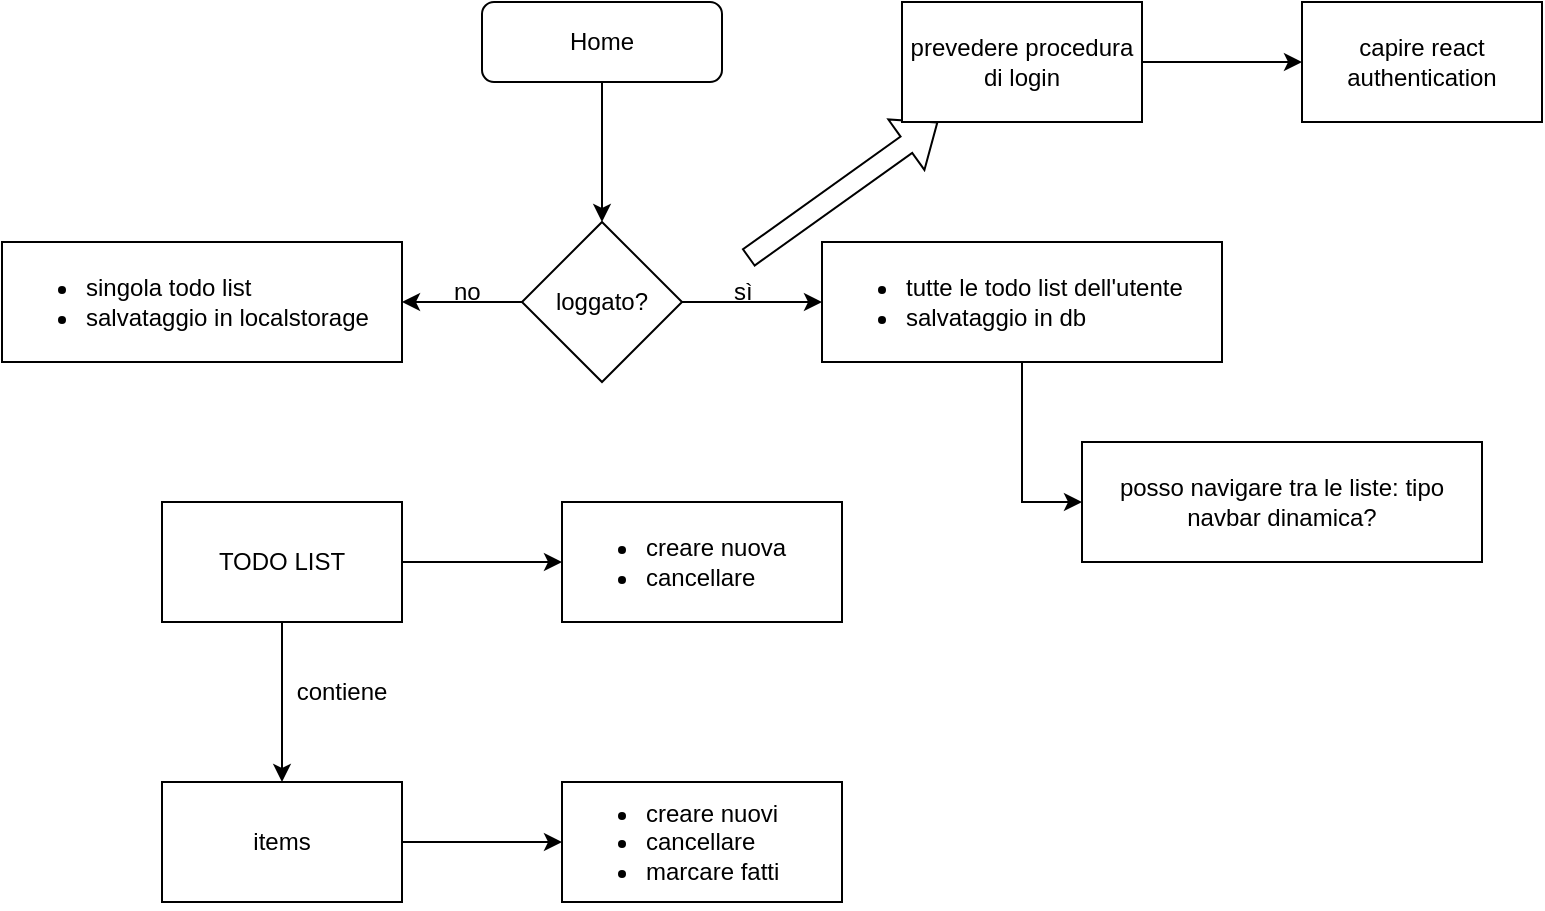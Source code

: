 <mxfile version="21.7.5" type="device">
  <diagram id="C5RBs43oDa-KdzZeNtuy" name="Page-1">
    <mxGraphModel dx="1434" dy="758" grid="1" gridSize="10" guides="1" tooltips="1" connect="1" arrows="1" fold="1" page="1" pageScale="1" pageWidth="827" pageHeight="1169" math="0" shadow="0">
      <root>
        <mxCell id="WIyWlLk6GJQsqaUBKTNV-0" />
        <mxCell id="WIyWlLk6GJQsqaUBKTNV-1" parent="WIyWlLk6GJQsqaUBKTNV-0" />
        <mxCell id="SeBegAiB2m6WaXqpRKgu-1" style="edgeStyle=orthogonalEdgeStyle;rounded=0;orthogonalLoop=1;jettySize=auto;html=1;exitX=0.5;exitY=1;exitDx=0;exitDy=0;entryX=0.5;entryY=0;entryDx=0;entryDy=0;" edge="1" parent="WIyWlLk6GJQsqaUBKTNV-1" source="WIyWlLk6GJQsqaUBKTNV-3" target="SeBegAiB2m6WaXqpRKgu-0">
          <mxGeometry relative="1" as="geometry" />
        </mxCell>
        <mxCell id="WIyWlLk6GJQsqaUBKTNV-3" value="Home" style="rounded=1;whiteSpace=wrap;html=1;fontSize=12;glass=0;strokeWidth=1;shadow=0;" parent="WIyWlLk6GJQsqaUBKTNV-1" vertex="1">
          <mxGeometry x="280" y="40" width="120" height="40" as="geometry" />
        </mxCell>
        <mxCell id="SeBegAiB2m6WaXqpRKgu-2" style="edgeStyle=orthogonalEdgeStyle;rounded=0;orthogonalLoop=1;jettySize=auto;html=1;exitX=0;exitY=0.5;exitDx=0;exitDy=0;" edge="1" parent="WIyWlLk6GJQsqaUBKTNV-1" source="SeBegAiB2m6WaXqpRKgu-0">
          <mxGeometry relative="1" as="geometry">
            <mxPoint x="240" y="190" as="targetPoint" />
          </mxGeometry>
        </mxCell>
        <mxCell id="SeBegAiB2m6WaXqpRKgu-4" style="edgeStyle=orthogonalEdgeStyle;rounded=0;orthogonalLoop=1;jettySize=auto;html=1;exitX=1;exitY=0.5;exitDx=0;exitDy=0;" edge="1" parent="WIyWlLk6GJQsqaUBKTNV-1" source="SeBegAiB2m6WaXqpRKgu-0">
          <mxGeometry relative="1" as="geometry">
            <mxPoint x="450" y="190" as="targetPoint" />
          </mxGeometry>
        </mxCell>
        <mxCell id="SeBegAiB2m6WaXqpRKgu-0" value="loggato?" style="rhombus;whiteSpace=wrap;html=1;" vertex="1" parent="WIyWlLk6GJQsqaUBKTNV-1">
          <mxGeometry x="300" y="150" width="80" height="80" as="geometry" />
        </mxCell>
        <mxCell id="SeBegAiB2m6WaXqpRKgu-3" value="&lt;ul&gt;&lt;li&gt;singola todo list&lt;/li&gt;&lt;li&gt;salvataggio in localstorage&lt;/li&gt;&lt;/ul&gt;" style="rounded=0;whiteSpace=wrap;html=1;align=left;" vertex="1" parent="WIyWlLk6GJQsqaUBKTNV-1">
          <mxGeometry x="40" y="160" width="200" height="60" as="geometry" />
        </mxCell>
        <mxCell id="SeBegAiB2m6WaXqpRKgu-5" value="no" style="text;strokeColor=none;fillColor=none;align=left;verticalAlign=middle;spacingLeft=4;spacingRight=4;overflow=hidden;points=[[0,0.5],[1,0.5]];portConstraint=eastwest;rotatable=0;whiteSpace=wrap;html=1;" vertex="1" parent="WIyWlLk6GJQsqaUBKTNV-1">
          <mxGeometry x="260" y="170" width="30" height="30" as="geometry" />
        </mxCell>
        <mxCell id="SeBegAiB2m6WaXqpRKgu-6" value="sì" style="text;strokeColor=none;fillColor=none;align=left;verticalAlign=middle;spacingLeft=4;spacingRight=4;overflow=hidden;points=[[0,0.5],[1,0.5]];portConstraint=eastwest;rotatable=0;whiteSpace=wrap;html=1;" vertex="1" parent="WIyWlLk6GJQsqaUBKTNV-1">
          <mxGeometry x="400" y="170" width="30" height="30" as="geometry" />
        </mxCell>
        <mxCell id="SeBegAiB2m6WaXqpRKgu-19" value="" style="edgeStyle=orthogonalEdgeStyle;rounded=0;orthogonalLoop=1;jettySize=auto;html=1;" edge="1" parent="WIyWlLk6GJQsqaUBKTNV-1" source="SeBegAiB2m6WaXqpRKgu-8" target="SeBegAiB2m6WaXqpRKgu-18">
          <mxGeometry relative="1" as="geometry">
            <Array as="points">
              <mxPoint x="550" y="290" />
            </Array>
          </mxGeometry>
        </mxCell>
        <mxCell id="SeBegAiB2m6WaXqpRKgu-8" value="&lt;ul&gt;&lt;li&gt;tutte le todo list dell&#39;utente&lt;/li&gt;&lt;li&gt;salvataggio in db&lt;/li&gt;&lt;/ul&gt;" style="rounded=0;whiteSpace=wrap;html=1;align=left;" vertex="1" parent="WIyWlLk6GJQsqaUBKTNV-1">
          <mxGeometry x="450" y="160" width="200" height="60" as="geometry" />
        </mxCell>
        <mxCell id="SeBegAiB2m6WaXqpRKgu-9" value="" style="shape=flexArrow;endArrow=classic;html=1;rounded=0;exitX=0.433;exitY=-0.067;exitDx=0;exitDy=0;exitPerimeter=0;" edge="1" parent="WIyWlLk6GJQsqaUBKTNV-1" source="SeBegAiB2m6WaXqpRKgu-6" target="SeBegAiB2m6WaXqpRKgu-10">
          <mxGeometry width="50" height="50" relative="1" as="geometry">
            <mxPoint x="390" y="420" as="sourcePoint" />
            <mxPoint x="530" y="290" as="targetPoint" />
            <Array as="points" />
          </mxGeometry>
        </mxCell>
        <mxCell id="SeBegAiB2m6WaXqpRKgu-21" value="" style="edgeStyle=orthogonalEdgeStyle;rounded=0;orthogonalLoop=1;jettySize=auto;html=1;" edge="1" parent="WIyWlLk6GJQsqaUBKTNV-1" source="SeBegAiB2m6WaXqpRKgu-10" target="SeBegAiB2m6WaXqpRKgu-20">
          <mxGeometry relative="1" as="geometry" />
        </mxCell>
        <mxCell id="SeBegAiB2m6WaXqpRKgu-10" value="prevedere procedura di login" style="rounded=0;whiteSpace=wrap;html=1;" vertex="1" parent="WIyWlLk6GJQsqaUBKTNV-1">
          <mxGeometry x="490" y="40" width="120" height="60" as="geometry" />
        </mxCell>
        <mxCell id="SeBegAiB2m6WaXqpRKgu-13" value="" style="edgeStyle=orthogonalEdgeStyle;rounded=0;orthogonalLoop=1;jettySize=auto;html=1;" edge="1" parent="WIyWlLk6GJQsqaUBKTNV-1" source="SeBegAiB2m6WaXqpRKgu-11" target="SeBegAiB2m6WaXqpRKgu-12">
          <mxGeometry relative="1" as="geometry" />
        </mxCell>
        <mxCell id="SeBegAiB2m6WaXqpRKgu-15" value="" style="edgeStyle=orthogonalEdgeStyle;rounded=0;orthogonalLoop=1;jettySize=auto;html=1;" edge="1" parent="WIyWlLk6GJQsqaUBKTNV-1" source="SeBegAiB2m6WaXqpRKgu-11" target="SeBegAiB2m6WaXqpRKgu-14">
          <mxGeometry relative="1" as="geometry" />
        </mxCell>
        <mxCell id="SeBegAiB2m6WaXqpRKgu-11" value="TODO LIST" style="rounded=0;whiteSpace=wrap;html=1;" vertex="1" parent="WIyWlLk6GJQsqaUBKTNV-1">
          <mxGeometry x="120" y="290" width="120" height="60" as="geometry" />
        </mxCell>
        <mxCell id="SeBegAiB2m6WaXqpRKgu-12" value="&lt;ul&gt;&lt;li&gt;creare nuova&lt;/li&gt;&lt;li&gt;cancellare&lt;/li&gt;&lt;/ul&gt;" style="rounded=0;whiteSpace=wrap;html=1;align=left;" vertex="1" parent="WIyWlLk6GJQsqaUBKTNV-1">
          <mxGeometry x="320" y="290" width="140" height="60" as="geometry" />
        </mxCell>
        <mxCell id="SeBegAiB2m6WaXqpRKgu-17" value="" style="edgeStyle=orthogonalEdgeStyle;rounded=0;orthogonalLoop=1;jettySize=auto;html=1;" edge="1" parent="WIyWlLk6GJQsqaUBKTNV-1" source="SeBegAiB2m6WaXqpRKgu-14" target="SeBegAiB2m6WaXqpRKgu-16">
          <mxGeometry relative="1" as="geometry" />
        </mxCell>
        <mxCell id="SeBegAiB2m6WaXqpRKgu-14" value="items" style="rounded=0;whiteSpace=wrap;html=1;" vertex="1" parent="WIyWlLk6GJQsqaUBKTNV-1">
          <mxGeometry x="120" y="430" width="120" height="60" as="geometry" />
        </mxCell>
        <mxCell id="SeBegAiB2m6WaXqpRKgu-16" value="&lt;ul&gt;&lt;li&gt;creare nuovi&lt;/li&gt;&lt;li&gt;cancellare&lt;/li&gt;&lt;li&gt;marcare fatti&lt;/li&gt;&lt;/ul&gt;" style="rounded=0;whiteSpace=wrap;html=1;align=left;" vertex="1" parent="WIyWlLk6GJQsqaUBKTNV-1">
          <mxGeometry x="320" y="430" width="140" height="60" as="geometry" />
        </mxCell>
        <mxCell id="SeBegAiB2m6WaXqpRKgu-18" value="&lt;div&gt;posso navigare tra le liste: tipo navbar dinamica?&lt;/div&gt;" style="rounded=0;whiteSpace=wrap;html=1;align=center;" vertex="1" parent="WIyWlLk6GJQsqaUBKTNV-1">
          <mxGeometry x="580" y="260" width="200" height="60" as="geometry" />
        </mxCell>
        <mxCell id="SeBegAiB2m6WaXqpRKgu-20" value="capire react authentication" style="rounded=0;whiteSpace=wrap;html=1;" vertex="1" parent="WIyWlLk6GJQsqaUBKTNV-1">
          <mxGeometry x="690" y="40" width="120" height="60" as="geometry" />
        </mxCell>
        <mxCell id="SeBegAiB2m6WaXqpRKgu-23" value="contiene" style="text;html=1;strokeColor=none;fillColor=none;align=center;verticalAlign=middle;whiteSpace=wrap;rounded=0;" vertex="1" parent="WIyWlLk6GJQsqaUBKTNV-1">
          <mxGeometry x="180" y="370" width="60" height="30" as="geometry" />
        </mxCell>
      </root>
    </mxGraphModel>
  </diagram>
</mxfile>
